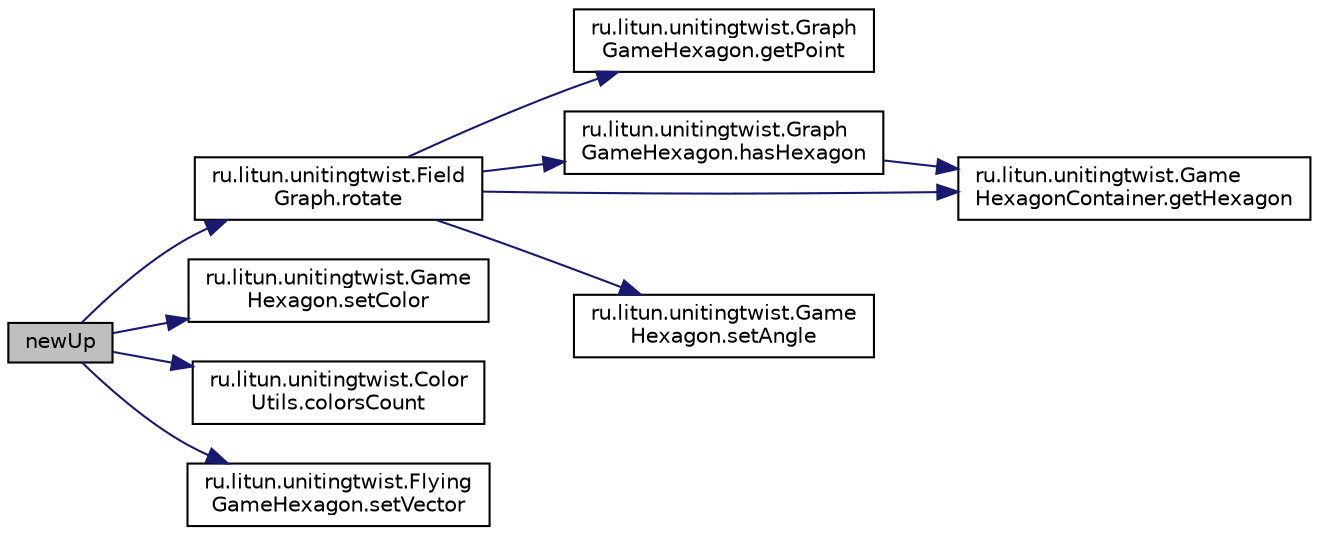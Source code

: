 digraph "newUp"
{
  edge [fontname="Helvetica",fontsize="10",labelfontname="Helvetica",labelfontsize="10"];
  node [fontname="Helvetica",fontsize="10",shape=record];
  rankdir="LR";
  Node36 [label="newUp",height=0.2,width=0.4,color="black", fillcolor="grey75", style="filled", fontcolor="black"];
  Node36 -> Node37 [color="midnightblue",fontsize="10",style="solid",fontname="Helvetica"];
  Node37 [label="ru.litun.unitingtwist.Field\lGraph.rotate",height=0.2,width=0.4,color="black", fillcolor="white", style="filled",URL="$classru_1_1litun_1_1unitingtwist_1_1_field_graph.html#a523014438b1a8318ec0915c2ce0a3430"];
  Node37 -> Node38 [color="midnightblue",fontsize="10",style="solid",fontname="Helvetica"];
  Node38 [label="ru.litun.unitingtwist.Graph\lGameHexagon.getPoint",height=0.2,width=0.4,color="black", fillcolor="white", style="filled",URL="$classru_1_1litun_1_1unitingtwist_1_1_graph_game_hexagon.html#ab83bca143bb78bf22c57d15fdeeb91b3"];
  Node37 -> Node39 [color="midnightblue",fontsize="10",style="solid",fontname="Helvetica"];
  Node39 [label="ru.litun.unitingtwist.Graph\lGameHexagon.hasHexagon",height=0.2,width=0.4,color="black", fillcolor="white", style="filled",URL="$classru_1_1litun_1_1unitingtwist_1_1_graph_game_hexagon.html#ab614a366b275084140dc6b158d395887"];
  Node39 -> Node40 [color="midnightblue",fontsize="10",style="solid",fontname="Helvetica"];
  Node40 [label="ru.litun.unitingtwist.Game\lHexagonContainer.getHexagon",height=0.2,width=0.4,color="black", fillcolor="white", style="filled",URL="$classru_1_1litun_1_1unitingtwist_1_1_game_hexagon_container.html#a27b622ba75ab99568513b95d4a5c1bd1"];
  Node37 -> Node40 [color="midnightblue",fontsize="10",style="solid",fontname="Helvetica"];
  Node37 -> Node41 [color="midnightblue",fontsize="10",style="solid",fontname="Helvetica"];
  Node41 [label="ru.litun.unitingtwist.Game\lHexagon.setAngle",height=0.2,width=0.4,color="black", fillcolor="white", style="filled",URL="$classru_1_1litun_1_1unitingtwist_1_1_game_hexagon.html#a32c6fb4b11e33873f5e32604012209d9"];
  Node36 -> Node42 [color="midnightblue",fontsize="10",style="solid",fontname="Helvetica"];
  Node42 [label="ru.litun.unitingtwist.Game\lHexagon.setColor",height=0.2,width=0.4,color="black", fillcolor="white", style="filled",URL="$classru_1_1litun_1_1unitingtwist_1_1_game_hexagon.html#a75b9cb32ff80bf061791beb01a8433d0"];
  Node36 -> Node43 [color="midnightblue",fontsize="10",style="solid",fontname="Helvetica"];
  Node43 [label="ru.litun.unitingtwist.Color\lUtils.colorsCount",height=0.2,width=0.4,color="black", fillcolor="white", style="filled",URL="$classru_1_1litun_1_1unitingtwist_1_1_color_utils.html#ac3c1b83de2ac679481c2a1f30e47779e"];
  Node36 -> Node44 [color="midnightblue",fontsize="10",style="solid",fontname="Helvetica"];
  Node44 [label="ru.litun.unitingtwist.Flying\lGameHexagon.setVector",height=0.2,width=0.4,color="black", fillcolor="white", style="filled",URL="$classru_1_1litun_1_1unitingtwist_1_1_flying_game_hexagon.html#a2f0479e01d850d31068bf933ba268530"];
}
